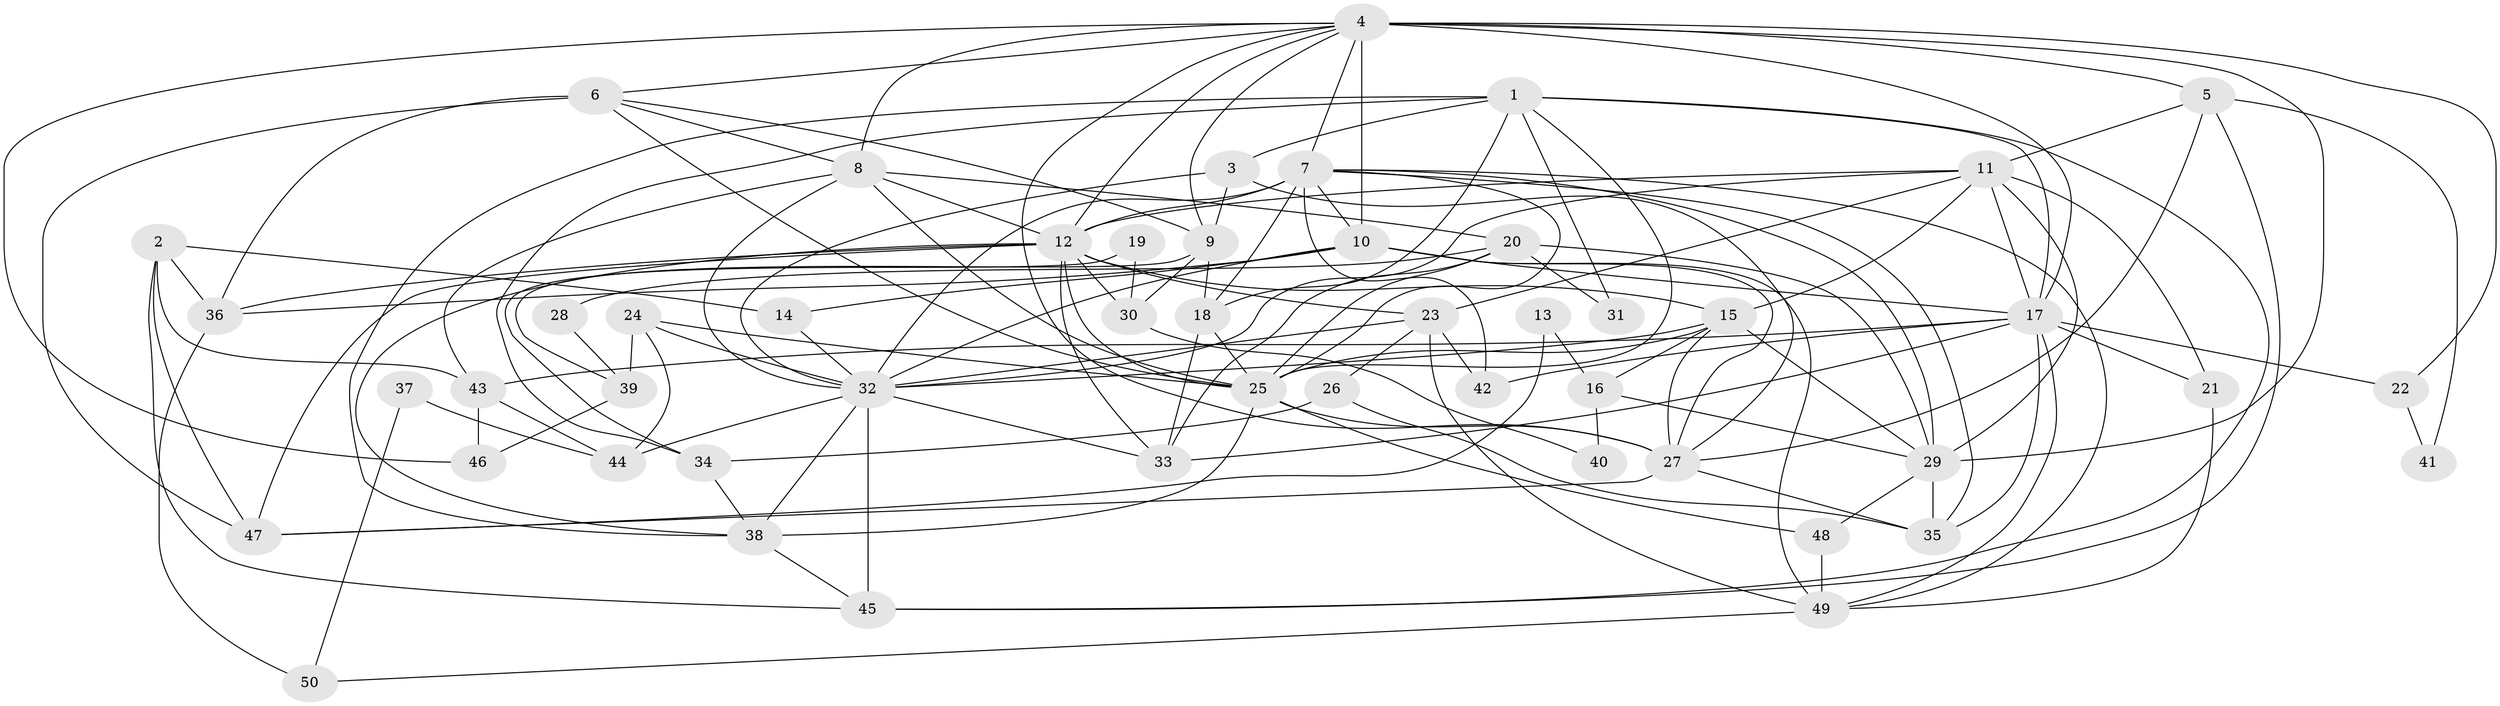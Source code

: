 // original degree distribution, {3: 0.3333333333333333, 5: 0.15151515151515152, 6: 0.1111111111111111, 7: 0.04040404040404041, 2: 0.12121212121212122, 4: 0.2222222222222222, 8: 0.020202020202020204}
// Generated by graph-tools (version 1.1) at 2025/36/03/09/25 02:36:18]
// undirected, 50 vertices, 136 edges
graph export_dot {
graph [start="1"]
  node [color=gray90,style=filled];
  1;
  2;
  3;
  4;
  5;
  6;
  7;
  8;
  9;
  10;
  11;
  12;
  13;
  14;
  15;
  16;
  17;
  18;
  19;
  20;
  21;
  22;
  23;
  24;
  25;
  26;
  27;
  28;
  29;
  30;
  31;
  32;
  33;
  34;
  35;
  36;
  37;
  38;
  39;
  40;
  41;
  42;
  43;
  44;
  45;
  46;
  47;
  48;
  49;
  50;
  1 -- 3 [weight=1.0];
  1 -- 17 [weight=1.0];
  1 -- 18 [weight=1.0];
  1 -- 25 [weight=1.0];
  1 -- 31 [weight=1.0];
  1 -- 34 [weight=1.0];
  1 -- 38 [weight=1.0];
  1 -- 45 [weight=1.0];
  2 -- 14 [weight=1.0];
  2 -- 36 [weight=1.0];
  2 -- 43 [weight=1.0];
  2 -- 45 [weight=1.0];
  2 -- 47 [weight=1.0];
  3 -- 9 [weight=1.0];
  3 -- 27 [weight=1.0];
  3 -- 32 [weight=1.0];
  4 -- 5 [weight=1.0];
  4 -- 6 [weight=1.0];
  4 -- 7 [weight=1.0];
  4 -- 8 [weight=1.0];
  4 -- 9 [weight=1.0];
  4 -- 10 [weight=3.0];
  4 -- 12 [weight=1.0];
  4 -- 17 [weight=1.0];
  4 -- 22 [weight=1.0];
  4 -- 27 [weight=1.0];
  4 -- 29 [weight=2.0];
  4 -- 46 [weight=1.0];
  5 -- 11 [weight=1.0];
  5 -- 27 [weight=1.0];
  5 -- 41 [weight=1.0];
  5 -- 45 [weight=1.0];
  6 -- 8 [weight=1.0];
  6 -- 9 [weight=1.0];
  6 -- 25 [weight=1.0];
  6 -- 36 [weight=1.0];
  6 -- 47 [weight=1.0];
  7 -- 10 [weight=1.0];
  7 -- 12 [weight=1.0];
  7 -- 18 [weight=1.0];
  7 -- 25 [weight=1.0];
  7 -- 29 [weight=1.0];
  7 -- 32 [weight=1.0];
  7 -- 35 [weight=1.0];
  7 -- 42 [weight=1.0];
  7 -- 49 [weight=1.0];
  8 -- 12 [weight=2.0];
  8 -- 20 [weight=1.0];
  8 -- 25 [weight=2.0];
  8 -- 32 [weight=1.0];
  8 -- 43 [weight=1.0];
  9 -- 18 [weight=1.0];
  9 -- 30 [weight=1.0];
  9 -- 39 [weight=1.0];
  10 -- 14 [weight=1.0];
  10 -- 17 [weight=1.0];
  10 -- 27 [weight=2.0];
  10 -- 32 [weight=1.0];
  10 -- 36 [weight=1.0];
  10 -- 49 [weight=1.0];
  11 -- 12 [weight=1.0];
  11 -- 15 [weight=1.0];
  11 -- 17 [weight=1.0];
  11 -- 21 [weight=1.0];
  11 -- 23 [weight=1.0];
  11 -- 29 [weight=1.0];
  11 -- 32 [weight=1.0];
  12 -- 15 [weight=1.0];
  12 -- 23 [weight=1.0];
  12 -- 25 [weight=1.0];
  12 -- 30 [weight=1.0];
  12 -- 33 [weight=1.0];
  12 -- 36 [weight=1.0];
  12 -- 38 [weight=1.0];
  12 -- 47 [weight=1.0];
  13 -- 16 [weight=1.0];
  13 -- 47 [weight=1.0];
  14 -- 32 [weight=1.0];
  15 -- 16 [weight=1.0];
  15 -- 25 [weight=1.0];
  15 -- 27 [weight=2.0];
  15 -- 29 [weight=1.0];
  15 -- 32 [weight=1.0];
  16 -- 29 [weight=1.0];
  16 -- 40 [weight=1.0];
  17 -- 21 [weight=1.0];
  17 -- 22 [weight=1.0];
  17 -- 33 [weight=1.0];
  17 -- 35 [weight=1.0];
  17 -- 42 [weight=1.0];
  17 -- 43 [weight=1.0];
  17 -- 49 [weight=1.0];
  18 -- 25 [weight=1.0];
  18 -- 33 [weight=2.0];
  19 -- 30 [weight=1.0];
  19 -- 34 [weight=1.0];
  20 -- 25 [weight=1.0];
  20 -- 28 [weight=1.0];
  20 -- 29 [weight=1.0];
  20 -- 31 [weight=1.0];
  20 -- 33 [weight=1.0];
  21 -- 49 [weight=1.0];
  22 -- 41 [weight=1.0];
  23 -- 26 [weight=1.0];
  23 -- 32 [weight=1.0];
  23 -- 42 [weight=1.0];
  23 -- 49 [weight=1.0];
  24 -- 25 [weight=1.0];
  24 -- 32 [weight=1.0];
  24 -- 39 [weight=1.0];
  24 -- 44 [weight=1.0];
  25 -- 27 [weight=1.0];
  25 -- 38 [weight=1.0];
  25 -- 48 [weight=1.0];
  26 -- 34 [weight=1.0];
  26 -- 35 [weight=1.0];
  27 -- 35 [weight=1.0];
  27 -- 47 [weight=1.0];
  28 -- 39 [weight=1.0];
  29 -- 35 [weight=1.0];
  29 -- 48 [weight=1.0];
  30 -- 40 [weight=1.0];
  32 -- 33 [weight=1.0];
  32 -- 38 [weight=1.0];
  32 -- 44 [weight=1.0];
  32 -- 45 [weight=1.0];
  34 -- 38 [weight=1.0];
  36 -- 50 [weight=1.0];
  37 -- 44 [weight=1.0];
  37 -- 50 [weight=1.0];
  38 -- 45 [weight=1.0];
  39 -- 46 [weight=1.0];
  43 -- 44 [weight=1.0];
  43 -- 46 [weight=1.0];
  48 -- 49 [weight=1.0];
  49 -- 50 [weight=1.0];
}
